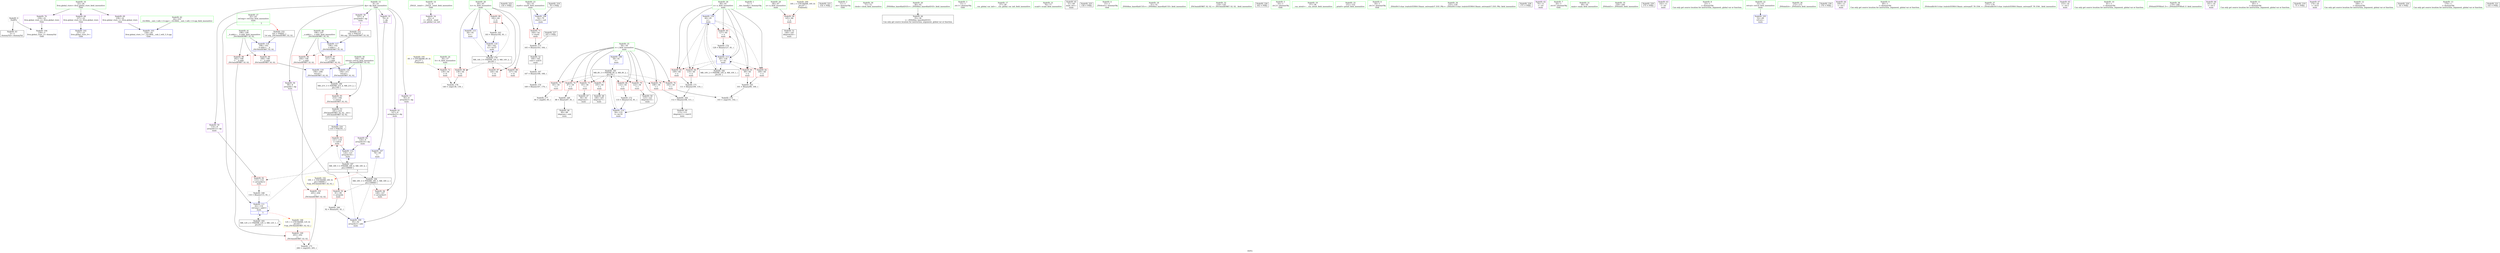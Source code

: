 digraph "SVFG" {
	label="SVFG";

	Node0x564098e62830 [shape=record,color=grey,label="{NodeID: 0\nNullPtr}"];
	Node0x564098e62830 -> Node0x564098e78b70[style=solid];
	Node0x564098e62830 -> Node0x564098e796c0[style=solid];
	Node0x564098e87fc0 [shape=record,color=black,label="{NodeID: 180\nMR_21V_3 = PHI(MR_21V_4, MR_21V_2, )\npts\{195 \}\n}"];
	Node0x564098e87fc0 -> Node0x564098e7c6c0[style=dashed];
	Node0x564098e790b0 [shape=record,color=red,label="{NodeID: 97\n211\<--196\n\<--__a.addr\n_ZSt3minIiERKT_S2_S2_\n}"];
	Node0x564098e790b0 -> Node0x564098e7ebc0[style=solid];
	Node0x564098e77080 [shape=record,color=green,label="{NodeID: 14\n4\<--6\n_ZStL8__ioinit\<--_ZStL8__ioinit_field_insensitive\nGlob }"];
	Node0x564098e77080 -> Node0x564098e7a4e0[style=solid];
	Node0x564098e79ca0 [shape=record,color=blue,label="{NodeID: 111\n62\<--116\nref.tmp\<--add13\nmain\n|{|<s3>5}}"];
	Node0x564098e79ca0 -> Node0x564098e7c520[style=dashed];
	Node0x564098e79ca0 -> Node0x564098e79ca0[style=dashed];
	Node0x564098e79ca0 -> Node0x564098e88ec0[style=dashed];
	Node0x564098e79ca0:s3 -> Node0x564098e8a7c0[style=dashed,color=red];
	Node0x564098e77d60 [shape=record,color=green,label="{NodeID: 28\n64\<--65\ntc\<--tc_field_insensitive\nmain\n}"];
	Node0x564098e77d60 -> Node0x564098e7bf70[style=solid];
	Node0x564098e77d60 -> Node0x564098e7c040[style=solid];
	Node0x564098e77d60 -> Node0x564098e7c110[style=solid];
	Node0x564098e77d60 -> Node0x564098e7c1e0[style=solid];
	Node0x564098e77d60 -> Node0x564098e7e7b0[style=solid];
	Node0x564098e77d60 -> Node0x564098e7e880[style=solid];
	Node0x564098e78a70 [shape=record,color=green,label="{NodeID: 42\n24\<--233\n_GLOBAL__sub_I_wifi_3_0.cpp\<--_GLOBAL__sub_I_wifi_3_0.cpp_field_insensitive\n}"];
	Node0x564098e78a70 -> Node0x564098e795c0[style=solid];
	Node0x564098e960b0 [shape=record,color=black,label="{NodeID: 222\n150 = PHI()\n}"];
	Node0x564098e7a680 [shape=record,color=purple,label="{NodeID: 56\n90\<--8\narrayidx\<--dp\nmain\n}"];
	Node0x564098e7a680 -> Node0x564098e7c380[style=solid];
	Node0x564098e7b240 [shape=record,color=purple,label="{NodeID: 70\n239\<--22\nllvm.global_ctors_2\<--llvm.global_ctors\nGlob }"];
	Node0x564098e7b240 -> Node0x564098e796c0[style=solid];
	Node0x564098e81600 [shape=record,color=grey,label="{NodeID: 167\n167 = Binary(166, 168, )\n}"];
	Node0x564098e81600 -> Node0x564098e81a80[style=solid];
	Node0x564098e7bdd0 [shape=record,color=red,label="{NodeID: 84\n110\<--60\n\<--x\nmain\n}"];
	Node0x564098e7bdd0 -> Node0x564098e81c00[style=solid];
	Node0x564098e62a80 [shape=record,color=green,label="{NodeID: 1\n7\<--1\n__dso_handle\<--dummyObj\nGlob }"];
	Node0x564098e884c0 [shape=record,color=black,label="{NodeID: 181\nMR_8V_3 = PHI(MR_8V_4, MR_8V_2, )\npts\{59 \}\n}"];
	Node0x564098e884c0 -> Node0x564098e7b4e0[style=dashed];
	Node0x564098e884c0 -> Node0x564098e7b5b0[style=dashed];
	Node0x564098e884c0 -> Node0x564098e7b680[style=dashed];
	Node0x564098e884c0 -> Node0x564098e7b750[style=dashed];
	Node0x564098e884c0 -> Node0x564098e7b820[style=dashed];
	Node0x564098e884c0 -> Node0x564098e7b8f0[style=dashed];
	Node0x564098e884c0 -> Node0x564098e7b9c0[style=dashed];
	Node0x564098e884c0 -> Node0x564098e7ba90[style=dashed];
	Node0x564098e884c0 -> Node0x564098e79f10[style=dashed];
	Node0x564098e79180 [shape=record,color=red,label="{NodeID: 98\n202\<--198\n\<--__b.addr\n_ZSt3minIiERKT_S2_S2_\n}"];
	Node0x564098e79180 -> Node0x564098e79320[style=solid];
	Node0x564098e77180 [shape=record,color=green,label="{NodeID: 15\n8\<--10\ndp\<--dp_field_insensitive\nGlob }"];
	Node0x564098e77180 -> Node0x564098e7a5b0[style=solid];
	Node0x564098e77180 -> Node0x564098e7a680[style=solid];
	Node0x564098e77180 -> Node0x564098e7a750[style=solid];
	Node0x564098e77180 -> Node0x564098e7a820[style=solid];
	Node0x564098e77180 -> Node0x564098e7a8f0[style=solid];
	Node0x564098e77180 -> Node0x564098e7a9c0[style=solid];
	Node0x564098e77180 -> Node0x564098e7aa90[style=solid];
	Node0x564098e7ca60 [shape=record,color=yellow,style=double,label="{NodeID: 195\n6V_1 = ENCHI(MR_6V_0)\npts\{57 \}\nFun[main]}"];
	Node0x564098e7ca60 -> Node0x564098e7b410[style=dashed];
	Node0x564098e79d70 [shape=record,color=blue,label="{NodeID: 112\n124\<--121\narrayidx16\<--\nmain\n}"];
	Node0x564098e79d70 -> Node0x564098e8a2c0[style=dashed];
	Node0x564098e77e30 [shape=record,color=green,label="{NodeID: 29\n66\<--67\nn\<--n_field_insensitive\nmain\n}"];
	Node0x564098e77e30 -> Node0x564098e7c2b0[style=solid];
	Node0x564098e78b70 [shape=record,color=black,label="{NodeID: 43\n2\<--3\ndummyVal\<--dummyVal\n}"];
	Node0x564098e961b0 [shape=record,color=black,label="{NodeID: 223\n154 = PHI()\n}"];
	Node0x564098e7a750 [shape=record,color=purple,label="{NodeID: 57\n95\<--8\narrayidx3\<--dp\nmain\n}"];
	Node0x564098e7a750 -> Node0x564098e79b00[style=solid];
	Node0x564098e7b340 [shape=record,color=red,label="{NodeID: 71\n164\<--54\n\<--startt\nmain\n}"];
	Node0x564098e7b340 -> Node0x564098e81f00[style=solid];
	Node0x564098e81780 [shape=record,color=grey,label="{NodeID: 168\n116 = Binary(115, 81, )\n}"];
	Node0x564098e81780 -> Node0x564098e79ca0[style=solid];
	Node0x564098e7bea0 [shape=record,color=red,label="{NodeID: 85\n127\<--60\n\<--x\nmain\n}"];
	Node0x564098e7bea0 -> Node0x564098e82080[style=solid];
	Node0x564098e76130 [shape=record,color=green,label="{NodeID: 2\n11\<--1\n.str\<--dummyObj\nGlob }"];
	Node0x564098e889c0 [shape=record,color=black,label="{NodeID: 182\nMR_10V_2 = PHI(MR_10V_4, MR_10V_1, )\npts\{61 \}\n}"];
	Node0x564098e889c0 -> Node0x564098e79bd0[style=dashed];
	Node0x564098e79250 [shape=record,color=red,label="{NodeID: 99\n208\<--198\n\<--__b.addr\n_ZSt3minIiERKT_S2_S2_\n}"];
	Node0x564098e79250 -> Node0x564098e7eaf0[style=solid];
	Node0x564098e77280 [shape=record,color=green,label="{NodeID: 16\n22\<--26\nllvm.global_ctors\<--llvm.global_ctors_field_insensitive\nGlob }"];
	Node0x564098e77280 -> Node0x564098e7b040[style=solid];
	Node0x564098e77280 -> Node0x564098e7b140[style=solid];
	Node0x564098e77280 -> Node0x564098e7b240[style=solid];
	Node0x564098e79e40 [shape=record,color=blue,label="{NodeID: 113\n60\<--128\nx\<--inc\nmain\n}"];
	Node0x564098e79e40 -> Node0x564098e7bb60[style=dashed];
	Node0x564098e79e40 -> Node0x564098e7bc30[style=dashed];
	Node0x564098e79e40 -> Node0x564098e7bd00[style=dashed];
	Node0x564098e79e40 -> Node0x564098e7bdd0[style=dashed];
	Node0x564098e79e40 -> Node0x564098e7bea0[style=dashed];
	Node0x564098e79e40 -> Node0x564098e79e40[style=dashed];
	Node0x564098e79e40 -> Node0x564098e889c0[style=dashed];
	Node0x564098e77f00 [shape=record,color=green,label="{NodeID: 30\n71\<--72\nclock\<--clock_field_insensitive\n}"];
	Node0x564098e78c70 [shape=record,color=black,label="{NodeID: 44\n35\<--36\n\<--_ZNSt8ios_base4InitD1Ev\nCan only get source location for instruction, argument, global var or function.}"];
	Node0x564098e96310 [shape=record,color=black,label="{NodeID: 224\n118 = PHI(191, )\n}"];
	Node0x564098e96310 -> Node0x564098e7c520[style=solid];
	Node0x564098e7a820 [shape=record,color=purple,label="{NodeID: 58\n107\<--8\narrayidx8\<--dp\nmain\n|{<s0>5}}"];
	Node0x564098e7a820:s0 -> Node0x564098e969e0[style=solid,color=red];
	Node0x564098e7b410 [shape=record,color=red,label="{NodeID: 72\n139\<--56\n\<--tt\nmain\n}"];
	Node0x564098e7b410 -> Node0x564098e82680[style=solid];
	Node0x564098e81900 [shape=record,color=grey,label="{NodeID: 169\n88 = Binary(87, 81, )\n}"];
	Node0x564098e81900 -> Node0x564098e78e40[style=solid];
	Node0x564098e7bf70 [shape=record,color=red,label="{NodeID: 86\n138\<--64\n\<--tc\nmain\n}"];
	Node0x564098e7bf70 -> Node0x564098e82680[style=solid];
	Node0x564098e761c0 [shape=record,color=green,label="{NodeID: 3\n13\<--1\n.str.1\<--dummyObj\nGlob }"];
	Node0x564098e88ec0 [shape=record,color=black,label="{NodeID: 183\nMR_12V_2 = PHI(MR_12V_3, MR_12V_1, )\npts\{63 \}\n}"];
	Node0x564098e88ec0 -> Node0x564098e79ca0[style=dashed];
	Node0x564098e88ec0 -> Node0x564098e88ec0[style=dashed];
	Node0x564098e79320 [shape=record,color=red,label="{NodeID: 100\n203\<--202\n\<--\n_ZSt3minIiERKT_S2_S2_\n}"];
	Node0x564098e79320 -> Node0x564098e82200[style=solid];
	Node0x564098e77380 [shape=record,color=green,label="{NodeID: 17\n27\<--28\n__cxx_global_var_init\<--__cxx_global_var_init_field_insensitive\n}"];
	Node0x564098e79f10 [shape=record,color=blue,label="{NodeID: 114\n58\<--133\ni\<--inc18\nmain\n}"];
	Node0x564098e79f10 -> Node0x564098e884c0[style=dashed];
	Node0x564098e78000 [shape=record,color=green,label="{NodeID: 31\n76\<--77\nscanf\<--scanf_field_insensitive\n}"];
	Node0x564098e78d70 [shape=record,color=black,label="{NodeID: 45\n51\<--69\nmain_ret\<--\nmain\n}"];
	Node0x564098e964a0 [shape=record,color=black,label="{NodeID: 225\n158 = PHI()\n}"];
	Node0x564098e7a8f0 [shape=record,color=purple,label="{NodeID: 59\n114\<--8\narrayidx12\<--dp\nmain\n}"];
	Node0x564098e7a8f0 -> Node0x564098e7c450[style=solid];
	Node0x564098e7b4e0 [shape=record,color=red,label="{NodeID: 73\n83\<--58\n\<--i\nmain\n}"];
	Node0x564098e7b4e0 -> Node0x564098e82500[style=solid];
	Node0x564098e81a80 [shape=record,color=grey,label="{NodeID: 170\n169 = Binary(167, 170, )\n}"];
	Node0x564098e7c040 [shape=record,color=red,label="{NodeID: 87\n144\<--64\n\<--tc\nmain\n}"];
	Node0x564098e76250 [shape=record,color=green,label="{NodeID: 4\n15\<--1\n_ZSt4cerr\<--dummyObj\nGlob }"];
	Node0x564098e893c0 [shape=record,color=black,label="{NodeID: 184\nMR_18V_3 = PHI(MR_18V_5, MR_18V_2, )\npts\{100000 \}\n}"];
	Node0x564098e893c0 -> Node0x564098e7c380[style=dashed];
	Node0x564098e893c0 -> Node0x564098e7c5f0[style=dashed];
	Node0x564098e893c0 -> Node0x564098e79b00[style=dashed];
	Node0x564098e793f0 [shape=record,color=red,label="{NodeID: 101\n205\<--204\n\<--\n_ZSt3minIiERKT_S2_S2_\n}"];
	Node0x564098e793f0 -> Node0x564098e82200[style=solid];
	Node0x564098e77480 [shape=record,color=green,label="{NodeID: 18\n31\<--32\n_ZNSt8ios_base4InitC1Ev\<--_ZNSt8ios_base4InitC1Ev_field_insensitive\n}"];
	Node0x564098e7e7b0 [shape=record,color=blue,label="{NodeID: 115\n64\<--81\ntc\<--\nmain\n}"];
	Node0x564098e7e7b0 -> Node0x564098e87ac0[style=dashed];
	Node0x564098e78100 [shape=record,color=green,label="{NodeID: 32\n119\<--120\n_ZSt3minIiERKT_S2_S2_\<--_ZSt3minIiERKT_S2_S2__field_insensitive\n}"];
	Node0x564098e78e40 [shape=record,color=black,label="{NodeID: 46\n89\<--88\nidxprom\<--sub\nmain\n}"];
	Node0x564098e96570 [shape=record,color=black,label="{NodeID: 226\n162 = PHI()\n}"];
	Node0x564098e7a9c0 [shape=record,color=purple,label="{NodeID: 60\n124\<--8\narrayidx16\<--dp\nmain\n}"];
	Node0x564098e7a9c0 -> Node0x564098e79d70[style=solid];
	Node0x564098e7b5b0 [shape=record,color=red,label="{NodeID: 74\n87\<--58\n\<--i\nmain\n}"];
	Node0x564098e7b5b0 -> Node0x564098e81900[style=solid];
	Node0x564098e81c00 [shape=record,color=grey,label="{NodeID: 171\n111 = Binary(109, 110, )\n}"];
	Node0x564098e81c00 -> Node0x564098e81180[style=solid];
	Node0x564098e7c110 [shape=record,color=red,label="{NodeID: 88\n157\<--64\n\<--tc\nmain\n}"];
	Node0x564098e762e0 [shape=record,color=green,label="{NodeID: 5\n16\<--1\n.str.2\<--dummyObj\nGlob }"];
	Node0x564098e794c0 [shape=record,color=blue,label="{NodeID: 102\n237\<--23\nllvm.global_ctors_0\<--\nGlob }"];
	Node0x564098e77580 [shape=record,color=green,label="{NodeID: 19\n37\<--38\n__cxa_atexit\<--__cxa_atexit_field_insensitive\n}"];
	Node0x564098e7e880 [shape=record,color=blue,label="{NodeID: 116\n64\<--183\ntc\<--inc37\nmain\n}"];
	Node0x564098e7e880 -> Node0x564098e87ac0[style=dashed];
	Node0x564098e78200 [shape=record,color=green,label="{NodeID: 33\n151\<--152\nprintf\<--printf_field_insensitive\n}"];
	Node0x564098e78f10 [shape=record,color=black,label="{NodeID: 47\n94\<--93\nidxprom2\<--\nmain\n}"];
	Node0x564098e96640 [shape=record,color=black,label="{NodeID: 227\n163 = PHI()\n}"];
	Node0x564098e96640 -> Node0x564098e81f00[style=solid];
	Node0x564098e7aa90 [shape=record,color=purple,label="{NodeID: 61\n147\<--8\narrayidx25\<--dp\nmain\n}"];
	Node0x564098e7aa90 -> Node0x564098e7c5f0[style=solid];
	Node0x564098e7b680 [shape=record,color=red,label="{NodeID: 75\n93\<--58\n\<--i\nmain\n}"];
	Node0x564098e7b680 -> Node0x564098e78f10[style=solid];
	Node0x564098e81d80 [shape=record,color=grey,label="{NodeID: 172\n133 = Binary(132, 81, )\n}"];
	Node0x564098e81d80 -> Node0x564098e79f10[style=solid];
	Node0x564098e7c1e0 [shape=record,color=red,label="{NodeID: 89\n182\<--64\n\<--tc\nmain\n}"];
	Node0x564098e7c1e0 -> Node0x564098e81000[style=solid];
	Node0x564098e76b20 [shape=record,color=green,label="{NodeID: 6\n18\<--1\n.str.3\<--dummyObj\nGlob }"];
	Node0x564098e795c0 [shape=record,color=blue,label="{NodeID: 103\n238\<--24\nllvm.global_ctors_1\<--_GLOBAL__sub_I_wifi_3_0.cpp\nGlob }"];
	Node0x564098e77680 [shape=record,color=green,label="{NodeID: 20\n36\<--42\n_ZNSt8ios_base4InitD1Ev\<--_ZNSt8ios_base4InitD1Ev_field_insensitive\n}"];
	Node0x564098e77680 -> Node0x564098e78c70[style=solid];
	Node0x564098e7cec0 [shape=record,color=yellow,style=double,label="{NodeID: 200\n16V_1 = ENCHI(MR_16V_0)\npts\{67 \}\nFun[main]}"];
	Node0x564098e7cec0 -> Node0x564098e7c2b0[style=dashed];
	Node0x564098e7e950 [shape=record,color=blue,label="{NodeID: 117\n196\<--192\n__a.addr\<--__a\n_ZSt3minIiERKT_S2_S2_\n}"];
	Node0x564098e7e950 -> Node0x564098e78fe0[style=dashed];
	Node0x564098e7e950 -> Node0x564098e790b0[style=dashed];
	Node0x564098e78300 [shape=record,color=green,label="{NodeID: 34\n155\<--156\n_ZStlsISt11char_traitsIcEERSt13basic_ostreamIcT_ES5_PKc\<--_ZStlsISt11char_traitsIcEERSt13basic_ostreamIcT_ES5_PKc_field_insensitive\n}"];
	Node0x564098e7a000 [shape=record,color=black,label="{NodeID: 48\n106\<--105\nidxprom7\<--\nmain\n}"];
	Node0x564098e96710 [shape=record,color=black,label="{NodeID: 228\n171 = PHI()\n}"];
	Node0x564098e7ab60 [shape=record,color=purple,label="{NodeID: 62\n74\<--11\n\<--.str\nmain\n}"];
	Node0x564098e7b750 [shape=record,color=red,label="{NodeID: 76\n102\<--58\n\<--i\nmain\n}"];
	Node0x564098e7b750 -> Node0x564098e82380[style=solid];
	Node0x564098e81f00 [shape=record,color=grey,label="{NodeID: 173\n165 = Binary(163, 164, )\n}"];
	Node0x564098e81f00 -> Node0x564098e7a340[style=solid];
	Node0x564098e7c2b0 [shape=record,color=red,label="{NodeID: 90\n145\<--66\n\<--n\nmain\n}"];
	Node0x564098e7c2b0 -> Node0x564098e7a270[style=solid];
	Node0x564098e76bb0 [shape=record,color=green,label="{NodeID: 7\n20\<--1\n.str.4\<--dummyObj\nGlob }"];
	Node0x564098e8a2c0 [shape=record,color=black,label="{NodeID: 187\nMR_18V_5 = PHI(MR_18V_6, MR_18V_4, )\npts\{100000 \}\n|{|<s4>5}}"];
	Node0x564098e8a2c0 -> Node0x564098e7c450[style=dashed];
	Node0x564098e8a2c0 -> Node0x564098e7c520[style=dashed];
	Node0x564098e8a2c0 -> Node0x564098e79d70[style=dashed];
	Node0x564098e8a2c0 -> Node0x564098e893c0[style=dashed];
	Node0x564098e8a2c0:s4 -> Node0x564098e7c790[style=dashed,color=red];
	Node0x564098e796c0 [shape=record,color=blue, style = dotted,label="{NodeID: 104\n239\<--3\nllvm.global_ctors_2\<--dummyVal\nGlob }"];
	Node0x564098e77780 [shape=record,color=green,label="{NodeID: 21\n49\<--50\nmain\<--main_field_insensitive\n}"];
	Node0x564098e7ea20 [shape=record,color=blue,label="{NodeID: 118\n198\<--193\n__b.addr\<--__b\n_ZSt3minIiERKT_S2_S2_\n}"];
	Node0x564098e7ea20 -> Node0x564098e79180[style=dashed];
	Node0x564098e7ea20 -> Node0x564098e79250[style=dashed];
	Node0x564098e78400 [shape=record,color=green,label="{NodeID: 35\n159\<--160\n_ZNSolsEi\<--_ZNSolsEi_field_insensitive\n}"];
	Node0x564098e7a0d0 [shape=record,color=black,label="{NodeID: 49\n113\<--112\nidxprom11\<--sub10\nmain\n}"];
	Node0x564098e96810 [shape=record,color=black,label="{NodeID: 229\n175 = PHI()\n}"];
	Node0x564098e7ac30 [shape=record,color=purple,label="{NodeID: 63\n142\<--11\n\<--.str\nmain\n}"];
	Node0x564098e7b820 [shape=record,color=red,label="{NodeID: 77\n105\<--58\n\<--i\nmain\n}"];
	Node0x564098e7b820 -> Node0x564098e7a000[style=solid];
	Node0x564098e82080 [shape=record,color=grey,label="{NodeID: 174\n128 = Binary(127, 81, )\n}"];
	Node0x564098e82080 -> Node0x564098e79e40[style=solid];
	Node0x564098e7c380 [shape=record,color=red,label="{NodeID: 91\n91\<--90\n\<--arrayidx\nmain\n}"];
	Node0x564098e7c380 -> Node0x564098e81480[style=solid];
	Node0x564098e76c40 [shape=record,color=green,label="{NodeID: 8\n23\<--1\n\<--dummyObj\nCan only get source location for instruction, argument, global var or function.}"];
	Node0x564098e8a7c0 [shape=record,color=yellow,style=double,label="{NodeID: 188\n12V_1 = ENCHI(MR_12V_0)\npts\{63 \}\nFun[_ZSt3minIiERKT_S2_S2_]}"];
	Node0x564098e8a7c0 -> Node0x564098e79320[style=dashed];
	Node0x564098e797c0 [shape=record,color=blue,label="{NodeID: 105\n52\<--69\nretval\<--\nmain\n}"];
	Node0x564098e77880 [shape=record,color=green,label="{NodeID: 22\n52\<--53\nretval\<--retval_field_insensitive\nmain\n}"];
	Node0x564098e77880 -> Node0x564098e797c0[style=solid];
	Node0x564098e7eaf0 [shape=record,color=blue,label="{NodeID: 119\n194\<--208\nretval\<--\n_ZSt3minIiERKT_S2_S2_\n}"];
	Node0x564098e7eaf0 -> Node0x564098e87fc0[style=dashed];
	Node0x564098e78500 [shape=record,color=green,label="{NodeID: 36\n172\<--173\n_ZNSolsEd\<--_ZNSolsEd_field_insensitive\n}"];
	Node0x564098e7a1a0 [shape=record,color=black,label="{NodeID: 50\n123\<--122\nidxprom15\<--\nmain\n}"];
	Node0x564098e96910 [shape=record,color=black,label="{NodeID: 230\n176 = PHI()\n}"];
	Node0x564098e7ad00 [shape=record,color=purple,label="{NodeID: 64\n149\<--13\n\<--.str.1\nmain\n}"];
	Node0x564098e7b8f0 [shape=record,color=red,label="{NodeID: 78\n108\<--58\n\<--i\nmain\n}"];
	Node0x564098e7b8f0 -> Node0x564098e81180[style=solid];
	Node0x564098e82200 [shape=record,color=grey,label="{NodeID: 175\n206 = cmp(203, 205, )\n}"];
	Node0x564098e7c450 [shape=record,color=red,label="{NodeID: 92\n115\<--114\n\<--arrayidx12\nmain\n}"];
	Node0x564098e7c450 -> Node0x564098e81780[style=solid];
	Node0x564098e76cd0 [shape=record,color=green,label="{NodeID: 9\n69\<--1\n\<--dummyObj\nCan only get source location for instruction, argument, global var or function.}"];
	Node0x564098e79890 [shape=record,color=blue,label="{NodeID: 106\n54\<--70\nstartt\<--call\nmain\n}"];
	Node0x564098e79890 -> Node0x564098e7b340[style=dashed];
	Node0x564098e77950 [shape=record,color=green,label="{NodeID: 23\n54\<--55\nstartt\<--startt_field_insensitive\nmain\n}"];
	Node0x564098e77950 -> Node0x564098e7b340[style=solid];
	Node0x564098e77950 -> Node0x564098e79890[style=solid];
	Node0x564098e7ebc0 [shape=record,color=blue,label="{NodeID: 120\n194\<--211\nretval\<--\n_ZSt3minIiERKT_S2_S2_\n}"];
	Node0x564098e7ebc0 -> Node0x564098e87fc0[style=dashed];
	Node0x564098e78600 [shape=record,color=green,label="{NodeID: 37\n177\<--178\n_ZSt4endlIcSt11char_traitsIcEERSt13basic_ostreamIT_T0_ES6_\<--_ZSt4endlIcSt11char_traitsIcEERSt13basic_ostreamIT_T0_ES6__field_insensitive\n}"];
	Node0x564098e7a270 [shape=record,color=black,label="{NodeID: 51\n146\<--145\nidxprom24\<--\nmain\n}"];
	Node0x564098e969e0 [shape=record,color=black,label="{NodeID: 231\n192 = PHI(107, )\n0th arg _ZSt3minIiERKT_S2_S2_ }"];
	Node0x564098e969e0 -> Node0x564098e7e950[style=solid];
	Node0x564098e7add0 [shape=record,color=purple,label="{NodeID: 65\n153\<--16\n\<--.str.2\nmain\n}"];
	Node0x564098e7b9c0 [shape=record,color=red,label="{NodeID: 79\n122\<--58\n\<--i\nmain\n}"];
	Node0x564098e7b9c0 -> Node0x564098e7a1a0[style=solid];
	Node0x564098e82380 [shape=record,color=grey,label="{NodeID: 176\n103 = cmp(101, 102, )\n}"];
	Node0x564098e7c520 [shape=record,color=red,label="{NodeID: 93\n121\<--118\n\<--call14\nmain\n}"];
	Node0x564098e7c520 -> Node0x564098e79d70[style=solid];
	Node0x564098e76d60 [shape=record,color=green,label="{NodeID: 10\n81\<--1\n\<--dummyObj\nCan only get source location for instruction, argument, global var or function.}"];
	Node0x564098e79960 [shape=record,color=blue,label="{NodeID: 107\n78\<--69\n\<--\nmain\n}"];
	Node0x564098e79960 -> Node0x564098e893c0[style=dashed];
	Node0x564098e77a20 [shape=record,color=green,label="{NodeID: 24\n56\<--57\ntt\<--tt_field_insensitive\nmain\n}"];
	Node0x564098e77a20 -> Node0x564098e7b410[style=solid];
	Node0x564098e78700 [shape=record,color=green,label="{NodeID: 38\n179\<--180\n_ZNSolsEPFRSoS_E\<--_ZNSolsEPFRSoS_E_field_insensitive\n}"];
	Node0x564098c4e020 [shape=record,color=black,label="{NodeID: 218\n70 = PHI()\n}"];
	Node0x564098c4e020 -> Node0x564098e79890[style=solid];
	Node0x564098e7a340 [shape=record,color=black,label="{NodeID: 52\n166\<--165\nconv\<--sub31\nmain\n}"];
	Node0x564098e7a340 -> Node0x564098e81600[style=solid];
	Node0x564098e96ba0 [shape=record,color=black,label="{NodeID: 232\n193 = PHI(62, )\n1st arg _ZSt3minIiERKT_S2_S2_ }"];
	Node0x564098e96ba0 -> Node0x564098e7ea20[style=solid];
	Node0x564098e7aea0 [shape=record,color=purple,label="{NodeID: 66\n161\<--18\n\<--.str.3\nmain\n}"];
	Node0x564098e81000 [shape=record,color=grey,label="{NodeID: 163\n183 = Binary(182, 81, )\n}"];
	Node0x564098e81000 -> Node0x564098e7e880[style=solid];
	Node0x564098e7ba90 [shape=record,color=red,label="{NodeID: 80\n132\<--58\n\<--i\nmain\n}"];
	Node0x564098e7ba90 -> Node0x564098e81d80[style=solid];
	Node0x564098e82500 [shape=record,color=grey,label="{NodeID: 177\n84 = cmp(83, 85, )\n}"];
	Node0x564098e7c5f0 [shape=record,color=red,label="{NodeID: 94\n148\<--147\n\<--arrayidx25\nmain\n}"];
	Node0x564098e76df0 [shape=record,color=green,label="{NodeID: 11\n85\<--1\n\<--dummyObj\nCan only get source location for instruction, argument, global var or function.}"];
	Node0x564098e79a30 [shape=record,color=blue,label="{NodeID: 108\n58\<--81\ni\<--\nmain\n}"];
	Node0x564098e79a30 -> Node0x564098e884c0[style=dashed];
	Node0x564098e77af0 [shape=record,color=green,label="{NodeID: 25\n58\<--59\ni\<--i_field_insensitive\nmain\n}"];
	Node0x564098e77af0 -> Node0x564098e7b4e0[style=solid];
	Node0x564098e77af0 -> Node0x564098e7b5b0[style=solid];
	Node0x564098e77af0 -> Node0x564098e7b680[style=solid];
	Node0x564098e77af0 -> Node0x564098e7b750[style=solid];
	Node0x564098e77af0 -> Node0x564098e7b820[style=solid];
	Node0x564098e77af0 -> Node0x564098e7b8f0[style=solid];
	Node0x564098e77af0 -> Node0x564098e7b9c0[style=solid];
	Node0x564098e77af0 -> Node0x564098e7ba90[style=solid];
	Node0x564098e77af0 -> Node0x564098e79a30[style=solid];
	Node0x564098e77af0 -> Node0x564098e79f10[style=solid];
	Node0x564098e78800 [shape=record,color=green,label="{NodeID: 39\n194\<--195\nretval\<--retval_field_insensitive\n_ZSt3minIiERKT_S2_S2_\n}"];
	Node0x564098e78800 -> Node0x564098e7c6c0[style=solid];
	Node0x564098e78800 -> Node0x564098e7eaf0[style=solid];
	Node0x564098e78800 -> Node0x564098e7ebc0[style=solid];
	Node0x564098e95e10 [shape=record,color=black,label="{NodeID: 219\n75 = PHI()\n}"];
	Node0x564098e7a410 [shape=record,color=black,label="{NodeID: 53\n191\<--214\n_ZSt3minIiERKT_S2_S2__ret\<--\n_ZSt3minIiERKT_S2_S2_\n|{<s0>5}}"];
	Node0x564098e7a410:s0 -> Node0x564098e96310[style=solid,color=blue];
	Node0x564098e7af70 [shape=record,color=purple,label="{NodeID: 67\n174\<--20\n\<--.str.4\nmain\n}"];
	Node0x564098e81180 [shape=record,color=grey,label="{NodeID: 164\n112 = Binary(108, 111, )\n}"];
	Node0x564098e81180 -> Node0x564098e7a0d0[style=solid];
	Node0x564098e7bb60 [shape=record,color=red,label="{NodeID: 81\n99\<--60\n\<--x\nmain\n}"];
	Node0x564098e7bb60 -> Node0x564098e81300[style=solid];
	Node0x564098e82680 [shape=record,color=grey,label="{NodeID: 178\n140 = cmp(138, 139, )\n}"];
	Node0x564098e7c6c0 [shape=record,color=red,label="{NodeID: 95\n214\<--194\n\<--retval\n_ZSt3minIiERKT_S2_S2_\n}"];
	Node0x564098e7c6c0 -> Node0x564098e7a410[style=solid];
	Node0x564098e76e80 [shape=record,color=green,label="{NodeID: 12\n168\<--1\n\<--dummyObj\nCan only get source location for instruction, argument, global var or function.}"];
	Node0x564098e7c790 [shape=record,color=yellow,style=double,label="{NodeID: 192\n18V_1 = ENCHI(MR_18V_0)\npts\{100000 \}\nFun[_ZSt3minIiERKT_S2_S2_]}"];
	Node0x564098e7c790 -> Node0x564098e793f0[style=dashed];
	Node0x564098e79b00 [shape=record,color=blue,label="{NodeID: 109\n95\<--92\narrayidx3\<--add\nmain\n}"];
	Node0x564098e79b00 -> Node0x564098e8a2c0[style=dashed];
	Node0x564098e77bc0 [shape=record,color=green,label="{NodeID: 26\n60\<--61\nx\<--x_field_insensitive\nmain\n}"];
	Node0x564098e77bc0 -> Node0x564098e7bb60[style=solid];
	Node0x564098e77bc0 -> Node0x564098e7bc30[style=solid];
	Node0x564098e77bc0 -> Node0x564098e7bd00[style=solid];
	Node0x564098e77bc0 -> Node0x564098e7bdd0[style=solid];
	Node0x564098e77bc0 -> Node0x564098e7bea0[style=solid];
	Node0x564098e77bc0 -> Node0x564098e79bd0[style=solid];
	Node0x564098e77bc0 -> Node0x564098e79e40[style=solid];
	Node0x564098e788d0 [shape=record,color=green,label="{NodeID: 40\n196\<--197\n__a.addr\<--__a.addr_field_insensitive\n_ZSt3minIiERKT_S2_S2_\n}"];
	Node0x564098e788d0 -> Node0x564098e78fe0[style=solid];
	Node0x564098e788d0 -> Node0x564098e790b0[style=solid];
	Node0x564098e788d0 -> Node0x564098e7e950[style=solid];
	Node0x564098e95ee0 [shape=record,color=black,label="{NodeID: 220\n34 = PHI()\n}"];
	Node0x564098e7a4e0 [shape=record,color=purple,label="{NodeID: 54\n33\<--4\n\<--_ZStL8__ioinit\n__cxx_global_var_init\n}"];
	Node0x564098e7b040 [shape=record,color=purple,label="{NodeID: 68\n237\<--22\nllvm.global_ctors_0\<--llvm.global_ctors\nGlob }"];
	Node0x564098e7b040 -> Node0x564098e794c0[style=solid];
	Node0x564098e81300 [shape=record,color=grey,label="{NodeID: 165\n101 = Binary(99, 100, )\n}"];
	Node0x564098e81300 -> Node0x564098e82380[style=solid];
	Node0x564098e7bc30 [shape=record,color=red,label="{NodeID: 82\n100\<--60\n\<--x\nmain\n}"];
	Node0x564098e7bc30 -> Node0x564098e81300[style=solid];
	Node0x564098e87ac0 [shape=record,color=black,label="{NodeID: 179\nMR_14V_3 = PHI(MR_14V_4, MR_14V_2, )\npts\{65 \}\n}"];
	Node0x564098e87ac0 -> Node0x564098e7bf70[style=dashed];
	Node0x564098e87ac0 -> Node0x564098e7c040[style=dashed];
	Node0x564098e87ac0 -> Node0x564098e7c110[style=dashed];
	Node0x564098e87ac0 -> Node0x564098e7c1e0[style=dashed];
	Node0x564098e87ac0 -> Node0x564098e7e880[style=dashed];
	Node0x564098e78fe0 [shape=record,color=red,label="{NodeID: 96\n204\<--196\n\<--__a.addr\n_ZSt3minIiERKT_S2_S2_\n}"];
	Node0x564098e78fe0 -> Node0x564098e793f0[style=solid];
	Node0x564098e76f80 [shape=record,color=green,label="{NodeID: 13\n170\<--1\n\<--dummyObj\nCan only get source location for instruction, argument, global var or function.}"];
	Node0x564098e79bd0 [shape=record,color=blue,label="{NodeID: 110\n60\<--81\nx\<--\nmain\n}"];
	Node0x564098e79bd0 -> Node0x564098e7bb60[style=dashed];
	Node0x564098e79bd0 -> Node0x564098e7bc30[style=dashed];
	Node0x564098e79bd0 -> Node0x564098e7bd00[style=dashed];
	Node0x564098e79bd0 -> Node0x564098e7bdd0[style=dashed];
	Node0x564098e79bd0 -> Node0x564098e7bea0[style=dashed];
	Node0x564098e79bd0 -> Node0x564098e79e40[style=dashed];
	Node0x564098e79bd0 -> Node0x564098e889c0[style=dashed];
	Node0x564098e77c90 [shape=record,color=green,label="{NodeID: 27\n62\<--63\nref.tmp\<--ref.tmp_field_insensitive\nmain\n|{|<s1>5}}"];
	Node0x564098e77c90 -> Node0x564098e79ca0[style=solid];
	Node0x564098e77c90:s1 -> Node0x564098e96ba0[style=solid,color=red];
	Node0x564098e789a0 [shape=record,color=green,label="{NodeID: 41\n198\<--199\n__b.addr\<--__b.addr_field_insensitive\n_ZSt3minIiERKT_S2_S2_\n}"];
	Node0x564098e789a0 -> Node0x564098e79180[style=solid];
	Node0x564098e789a0 -> Node0x564098e79250[style=solid];
	Node0x564098e789a0 -> Node0x564098e7ea20[style=solid];
	Node0x564098e95fb0 [shape=record,color=black,label="{NodeID: 221\n143 = PHI()\n}"];
	Node0x564098e7a5b0 [shape=record,color=purple,label="{NodeID: 55\n78\<--8\n\<--dp\nmain\n}"];
	Node0x564098e7a5b0 -> Node0x564098e79960[style=solid];
	Node0x564098e7b140 [shape=record,color=purple,label="{NodeID: 69\n238\<--22\nllvm.global_ctors_1\<--llvm.global_ctors\nGlob }"];
	Node0x564098e7b140 -> Node0x564098e795c0[style=solid];
	Node0x564098e81480 [shape=record,color=grey,label="{NodeID: 166\n92 = Binary(91, 81, )\n}"];
	Node0x564098e81480 -> Node0x564098e79b00[style=solid];
	Node0x564098e7bd00 [shape=record,color=red,label="{NodeID: 83\n109\<--60\n\<--x\nmain\n}"];
	Node0x564098e7bd00 -> Node0x564098e81c00[style=solid];
}
